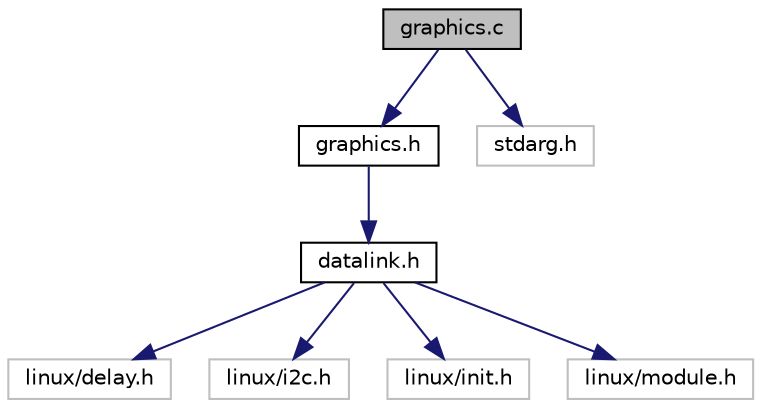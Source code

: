digraph "graphics.c"
{
  edge [fontname="Helvetica",fontsize="10",labelfontname="Helvetica",labelfontsize="10"];
  node [fontname="Helvetica",fontsize="10",shape=record];
  Node0 [label="graphics.c",height=0.2,width=0.4,color="black", fillcolor="grey75", style="filled", fontcolor="black"];
  Node0 -> Node1 [color="midnightblue",fontsize="10",style="solid"];
  Node1 [label="graphics.h",height=0.2,width=0.4,color="black", fillcolor="white", style="filled",URL="$graphics_8h.html",tooltip="ssd1306 OLED graphics display APIs header. "];
  Node1 -> Node2 [color="midnightblue",fontsize="10",style="solid"];
  Node2 [label="datalink.h",height=0.2,width=0.4,color="black", fillcolor="white", style="filled",URL="$datalink_8h.html",tooltip="Header file for SSD1306 controller interface. "];
  Node2 -> Node3 [color="midnightblue",fontsize="10",style="solid"];
  Node3 [label="linux/delay.h",height=0.2,width=0.4,color="grey75", fillcolor="white", style="filled"];
  Node2 -> Node4 [color="midnightblue",fontsize="10",style="solid"];
  Node4 [label="linux/i2c.h",height=0.2,width=0.4,color="grey75", fillcolor="white", style="filled"];
  Node2 -> Node5 [color="midnightblue",fontsize="10",style="solid"];
  Node5 [label="linux/init.h",height=0.2,width=0.4,color="grey75", fillcolor="white", style="filled"];
  Node2 -> Node6 [color="midnightblue",fontsize="10",style="solid"];
  Node6 [label="linux/module.h",height=0.2,width=0.4,color="grey75", fillcolor="white", style="filled"];
  Node0 -> Node7 [color="midnightblue",fontsize="10",style="solid"];
  Node7 [label="stdarg.h",height=0.2,width=0.4,color="grey75", fillcolor="white", style="filled"];
}
